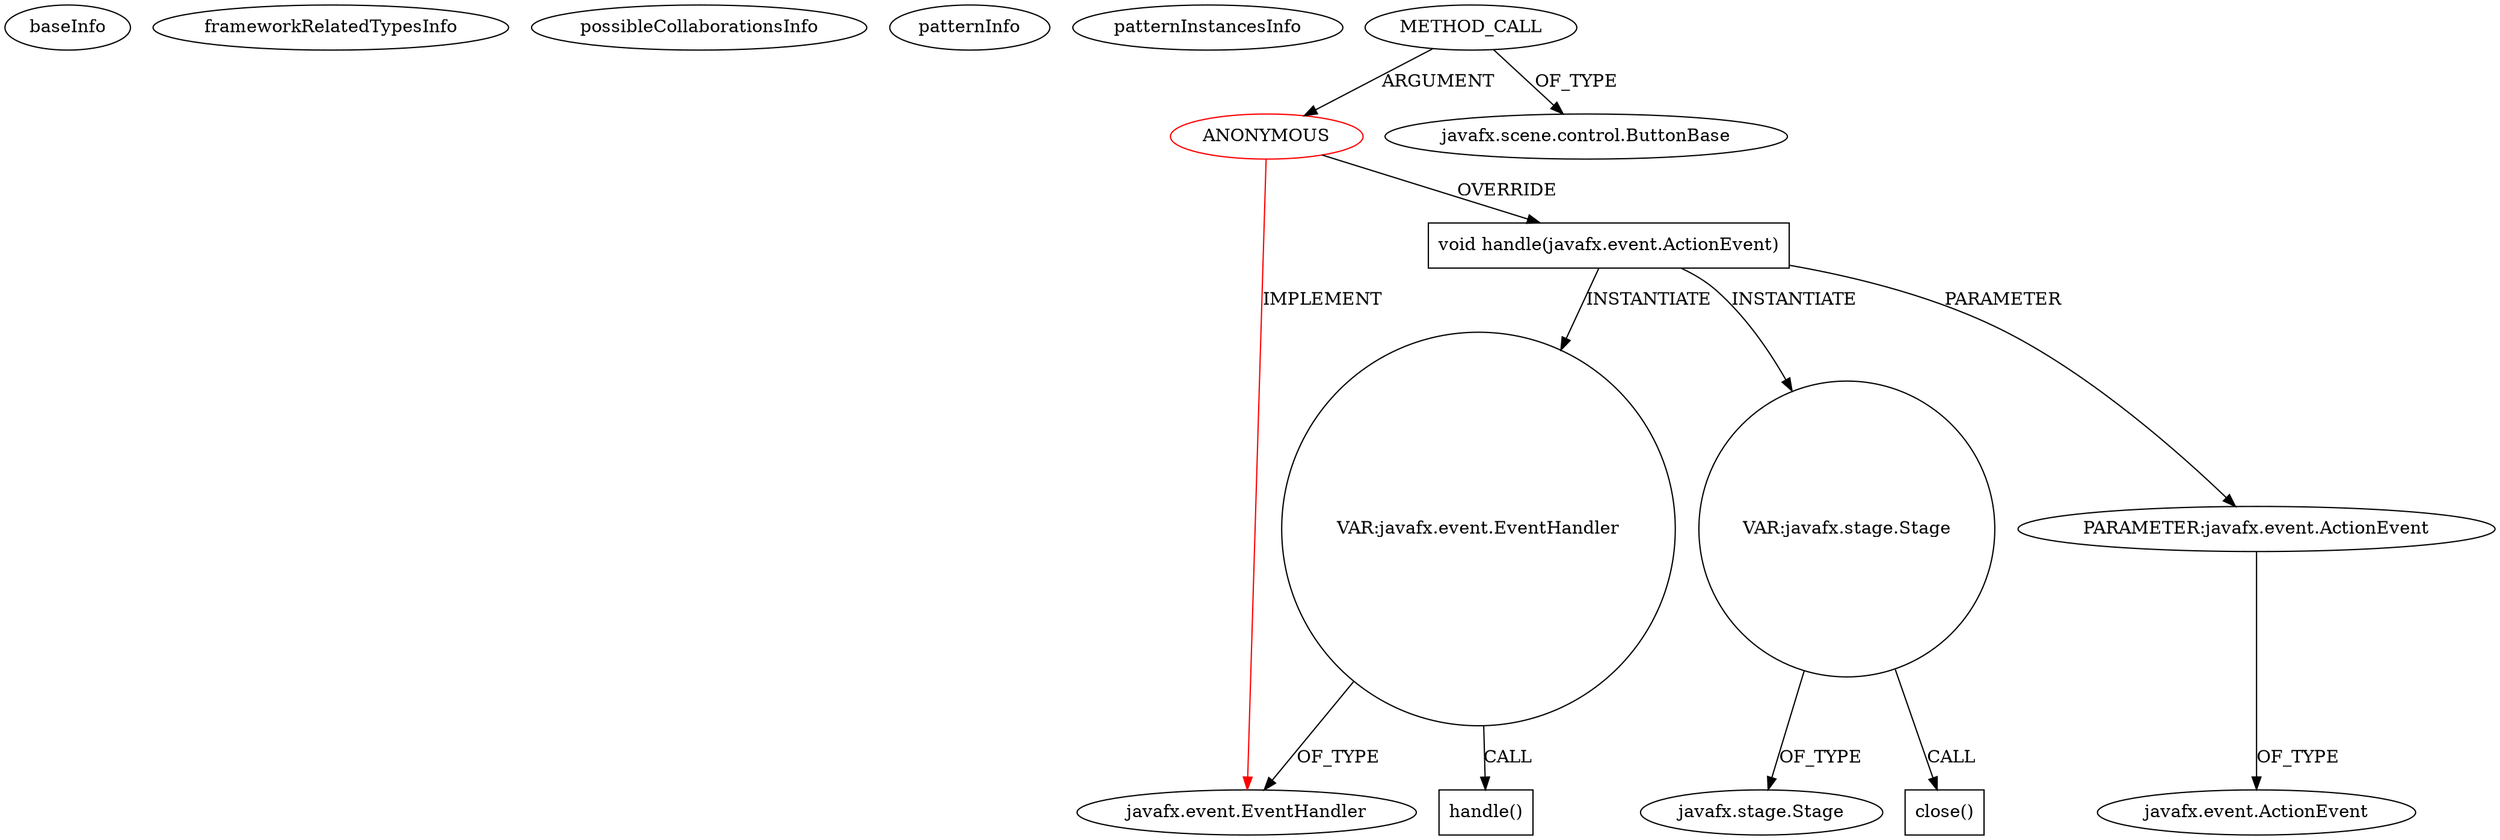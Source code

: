digraph {
baseInfo[graphId=2,category="pattern",isAnonymous=true,possibleRelation=false]
frameworkRelatedTypesInfo[0="javafx.event.EventHandler"]
possibleCollaborationsInfo[]
patternInfo[frequency=3.0,patternRootClient=0]
patternInstancesInfo[0="yaw-javafx-jpa-crud~/yaw-javafx-jpa-crud/javafx-jpa-crud-master/src/main/java/br/com/yaw/jfx/ui/Dialog.java~main.java.br.com.yaw.jfx.ui.Dialog.Builder addConfirmationButton(java.lang.String,javafx.event.EventHandler)~4883",1="LichuanLu-ShunUI-FX~/LichuanLu-ShunUI-FX/ShunUI-FX-master/src/dialog/Dialog.java~dialog.Dialog.Builder addConfirmationButton(java.lang.String,javafx.event.EventHandler)~795",2="FloconDeNeige-Programme-Cyprien~/FloconDeNeige-Programme-Cyprien/Programme-Cyprien-master/CYPRIEN/src/name/antonsmirnov/javafx/dialog/Dialog.java~name.antonsmirnov.javafx.dialog.Dialog.Builder addConfirmationButton(java.lang.String,javafx.event.EventHandler)~482"]
1[label="javafx.event.EventHandler",vertexType="FRAMEWORK_INTERFACE_TYPE",isFrameworkType=false]
10[label="VAR:javafx.event.EventHandler",vertexType="VARIABLE_EXPRESION",isFrameworkType=false,shape=circle]
0[label="ANONYMOUS",vertexType="ROOT_ANONYMOUS_DECLARATION",isFrameworkType=false,color=red]
2[label="METHOD_CALL",vertexType="OUTSIDE_CALL",isFrameworkType=false]
3[label="javafx.scene.control.ButtonBase",vertexType="FRAMEWORK_CLASS_TYPE",isFrameworkType=false]
4[label="void handle(javafx.event.ActionEvent)",vertexType="OVERRIDING_METHOD_DECLARATION",isFrameworkType=false,shape=box]
7[label="VAR:javafx.stage.Stage",vertexType="VARIABLE_EXPRESION",isFrameworkType=false,shape=circle]
9[label="javafx.stage.Stage",vertexType="FRAMEWORK_CLASS_TYPE",isFrameworkType=false]
8[label="close()",vertexType="INSIDE_CALL",isFrameworkType=false,shape=box]
5[label="PARAMETER:javafx.event.ActionEvent",vertexType="PARAMETER_DECLARATION",isFrameworkType=false]
6[label="javafx.event.ActionEvent",vertexType="FRAMEWORK_CLASS_TYPE",isFrameworkType=false]
11[label="handle()",vertexType="INSIDE_CALL",isFrameworkType=false,shape=box]
4->5[label="PARAMETER"]
2->3[label="OF_TYPE"]
4->7[label="INSTANTIATE"]
0->1[label="IMPLEMENT",color=red]
7->9[label="OF_TYPE"]
10->11[label="CALL"]
10->1[label="OF_TYPE"]
0->4[label="OVERRIDE"]
2->0[label="ARGUMENT"]
4->10[label="INSTANTIATE"]
5->6[label="OF_TYPE"]
7->8[label="CALL"]
}
